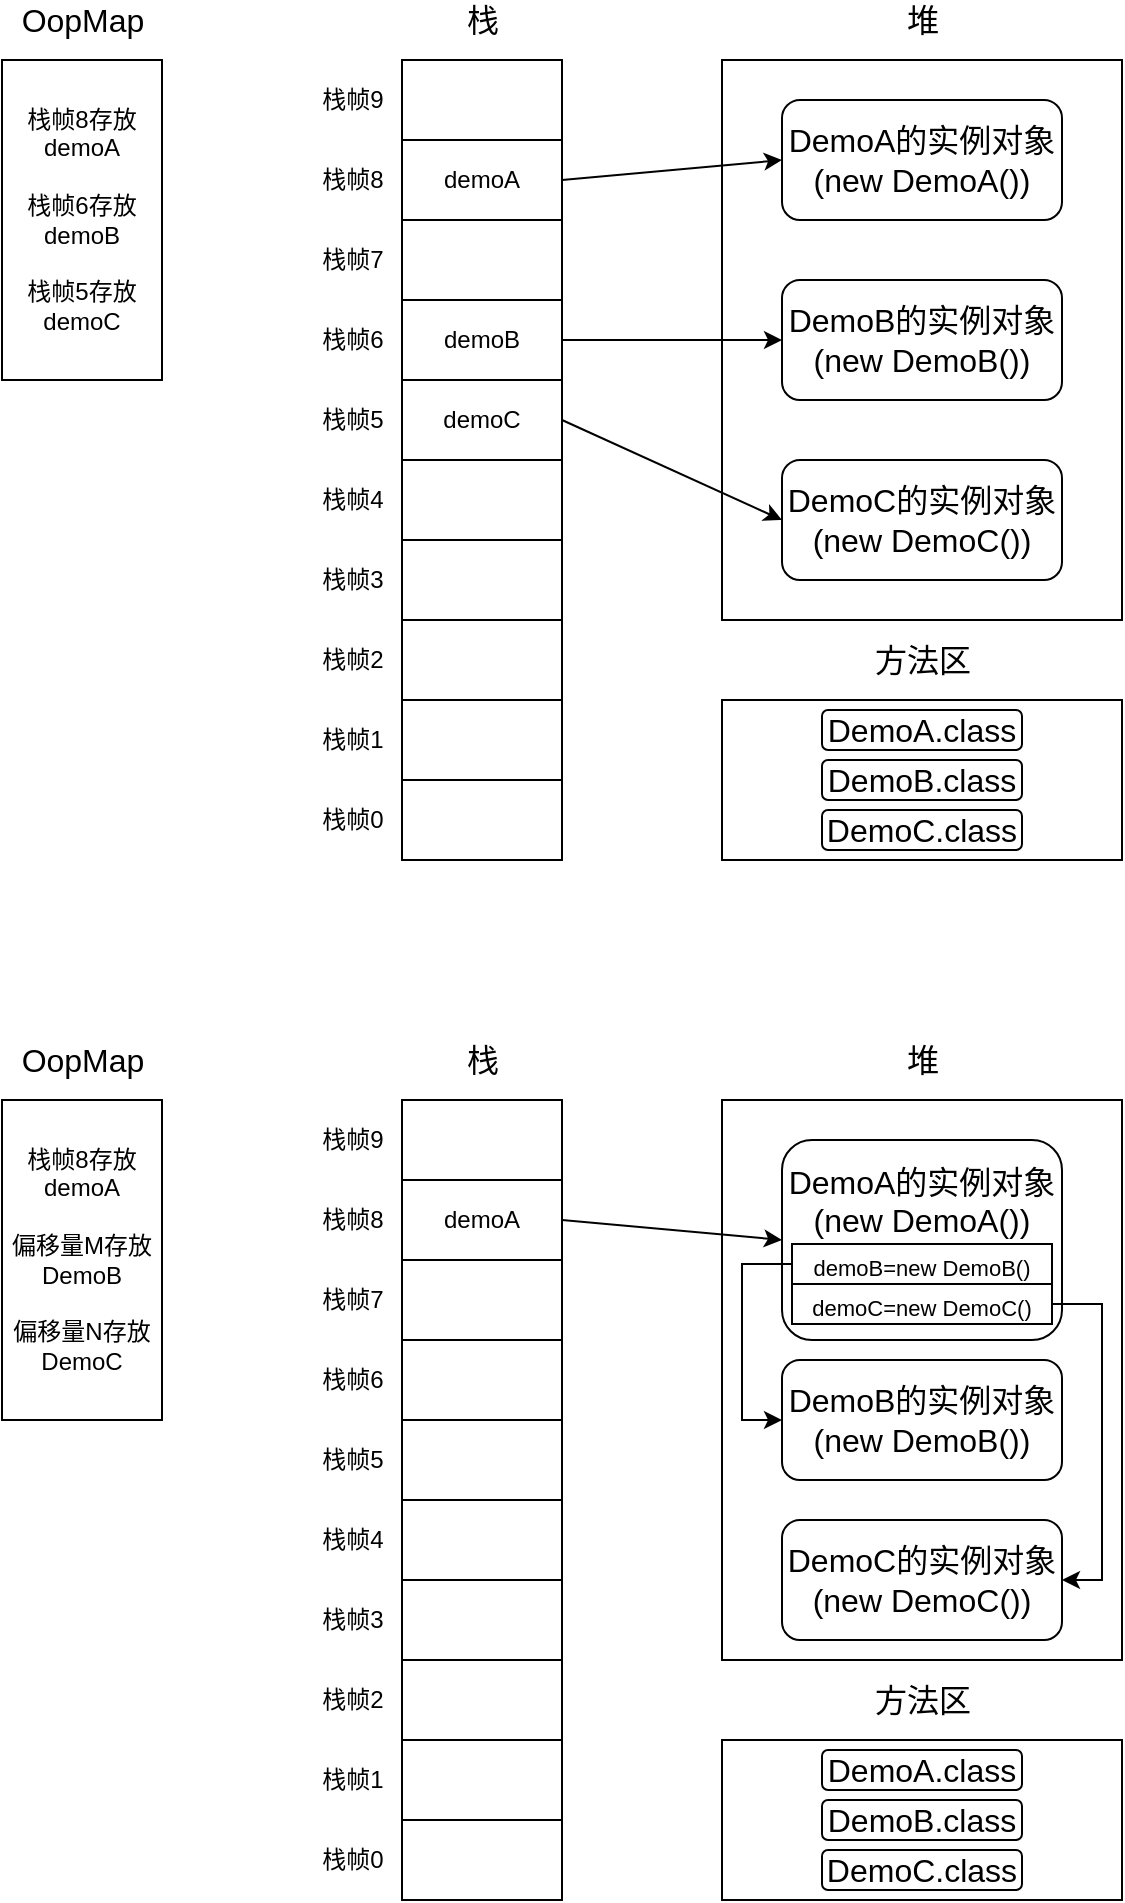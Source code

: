 <mxfile version="15.8.3" type="github">
  <diagram id="N9sIwehjwCReRDpdM8Rw" name="Page-1">
    <mxGraphModel dx="1038" dy="547" grid="1" gridSize="10" guides="1" tooltips="1" connect="1" arrows="1" fold="1" page="1" pageScale="1" pageWidth="827" pageHeight="1169" math="0" shadow="0">
      <root>
        <mxCell id="0" />
        <mxCell id="1" parent="0" />
        <mxCell id="TYSmrWAKZpzlqUq-h0ri-15" value="" style="rounded=0;whiteSpace=wrap;html=1;fontSize=16;" parent="1" vertex="1">
          <mxGeometry x="480" y="120" width="200" height="280" as="geometry" />
        </mxCell>
        <mxCell id="TYSmrWAKZpzlqUq-h0ri-1" value="" style="rounded=0;whiteSpace=wrap;html=1;" parent="1" vertex="1">
          <mxGeometry x="320" y="120" width="80" height="40" as="geometry" />
        </mxCell>
        <mxCell id="TYSmrWAKZpzlqUq-h0ri-2" value="demoA" style="rounded=0;whiteSpace=wrap;html=1;" parent="1" vertex="1">
          <mxGeometry x="320" y="160" width="80" height="40" as="geometry" />
        </mxCell>
        <mxCell id="TYSmrWAKZpzlqUq-h0ri-3" value="" style="rounded=0;whiteSpace=wrap;html=1;" parent="1" vertex="1">
          <mxGeometry x="320" y="200" width="80" height="40" as="geometry" />
        </mxCell>
        <mxCell id="TYSmrWAKZpzlqUq-h0ri-28" style="edgeStyle=none;rounded=0;orthogonalLoop=1;jettySize=auto;html=1;entryX=0;entryY=0.5;entryDx=0;entryDy=0;fontSize=16;exitX=1;exitY=0.5;exitDx=0;exitDy=0;" parent="1" source="TYSmrWAKZpzlqUq-h0ri-4" target="TYSmrWAKZpzlqUq-h0ri-25" edge="1">
          <mxGeometry relative="1" as="geometry" />
        </mxCell>
        <mxCell id="TYSmrWAKZpzlqUq-h0ri-4" value="demoB" style="rounded=0;whiteSpace=wrap;html=1;" parent="1" vertex="1">
          <mxGeometry x="320" y="240" width="80" height="40" as="geometry" />
        </mxCell>
        <mxCell id="TYSmrWAKZpzlqUq-h0ri-29" style="edgeStyle=none;rounded=0;orthogonalLoop=1;jettySize=auto;html=1;entryX=0;entryY=0.5;entryDx=0;entryDy=0;fontSize=16;exitX=1;exitY=0.5;exitDx=0;exitDy=0;" parent="1" source="TYSmrWAKZpzlqUq-h0ri-5" target="TYSmrWAKZpzlqUq-h0ri-26" edge="1">
          <mxGeometry relative="1" as="geometry" />
        </mxCell>
        <mxCell id="TYSmrWAKZpzlqUq-h0ri-5" value="demoC" style="rounded=0;whiteSpace=wrap;html=1;" parent="1" vertex="1">
          <mxGeometry x="320" y="280" width="80" height="40" as="geometry" />
        </mxCell>
        <mxCell id="TYSmrWAKZpzlqUq-h0ri-6" value="" style="rounded=0;whiteSpace=wrap;html=1;" parent="1" vertex="1">
          <mxGeometry x="320" y="320" width="80" height="40" as="geometry" />
        </mxCell>
        <mxCell id="TYSmrWAKZpzlqUq-h0ri-7" value="" style="rounded=0;whiteSpace=wrap;html=1;" parent="1" vertex="1">
          <mxGeometry x="320" y="360" width="80" height="40" as="geometry" />
        </mxCell>
        <mxCell id="TYSmrWAKZpzlqUq-h0ri-8" value="" style="rounded=0;whiteSpace=wrap;html=1;" parent="1" vertex="1">
          <mxGeometry x="320" y="400" width="80" height="40" as="geometry" />
        </mxCell>
        <mxCell id="TYSmrWAKZpzlqUq-h0ri-13" value="&lt;font style=&quot;font-size: 16px&quot;&gt;栈&lt;/font&gt;" style="text;html=1;align=center;verticalAlign=middle;resizable=0;points=[];autosize=1;strokeColor=none;fillColor=none;" parent="1" vertex="1">
          <mxGeometry x="345" y="90" width="30" height="20" as="geometry" />
        </mxCell>
        <mxCell id="TYSmrWAKZpzlqUq-h0ri-20" value="&lt;span style=&quot;font-size: 16px&quot;&gt;堆&lt;/span&gt;" style="text;html=1;align=center;verticalAlign=middle;resizable=0;points=[];autosize=1;strokeColor=none;fillColor=none;" parent="1" vertex="1">
          <mxGeometry x="565" y="90" width="30" height="20" as="geometry" />
        </mxCell>
        <mxCell id="TYSmrWAKZpzlqUq-h0ri-22" value="DemoA的实例对象&lt;br&gt;(new DemoA())" style="rounded=1;whiteSpace=wrap;html=1;fontSize=16;" parent="1" vertex="1">
          <mxGeometry x="510" y="140" width="140" height="60" as="geometry" />
        </mxCell>
        <mxCell id="TYSmrWAKZpzlqUq-h0ri-25" value="DemoB的实例对象&lt;br&gt;(new DemoB())" style="rounded=1;whiteSpace=wrap;html=1;fontSize=16;" parent="1" vertex="1">
          <mxGeometry x="510" y="230" width="140" height="60" as="geometry" />
        </mxCell>
        <mxCell id="TYSmrWAKZpzlqUq-h0ri-26" value="DemoC的实例对象&lt;br&gt;(new DemoC())" style="rounded=1;whiteSpace=wrap;html=1;fontSize=16;" parent="1" vertex="1">
          <mxGeometry x="510" y="320" width="140" height="60" as="geometry" />
        </mxCell>
        <mxCell id="TYSmrWAKZpzlqUq-h0ri-27" style="rounded=0;orthogonalLoop=1;jettySize=auto;html=1;entryX=0;entryY=0.5;entryDx=0;entryDy=0;fontSize=16;exitX=1;exitY=0.5;exitDx=0;exitDy=0;" parent="1" source="TYSmrWAKZpzlqUq-h0ri-2" target="TYSmrWAKZpzlqUq-h0ri-22" edge="1">
          <mxGeometry relative="1" as="geometry" />
        </mxCell>
        <mxCell id="TYSmrWAKZpzlqUq-h0ri-30" value="&lt;font style=&quot;font-size: 16px&quot;&gt;OopMap&lt;/font&gt;" style="text;html=1;align=center;verticalAlign=middle;resizable=0;points=[];autosize=1;strokeColor=none;fillColor=none;" parent="1" vertex="1">
          <mxGeometry x="120" y="90" width="80" height="20" as="geometry" />
        </mxCell>
        <mxCell id="TYSmrWAKZpzlqUq-h0ri-31" value="&lt;span style=&quot;font-size: 16px&quot;&gt;方法区&lt;/span&gt;" style="text;html=1;align=center;verticalAlign=middle;resizable=0;points=[];autosize=1;strokeColor=none;fillColor=none;" parent="1" vertex="1">
          <mxGeometry x="550" y="410" width="60" height="20" as="geometry" />
        </mxCell>
        <mxCell id="TYSmrWAKZpzlqUq-h0ri-32" value="" style="rounded=0;whiteSpace=wrap;html=1;" parent="1" vertex="1">
          <mxGeometry x="320" y="440" width="80" height="40" as="geometry" />
        </mxCell>
        <mxCell id="TYSmrWAKZpzlqUq-h0ri-33" value="" style="rounded=0;whiteSpace=wrap;html=1;" parent="1" vertex="1">
          <mxGeometry x="320" y="480" width="80" height="40" as="geometry" />
        </mxCell>
        <mxCell id="TYSmrWAKZpzlqUq-h0ri-34" value="" style="rounded=0;whiteSpace=wrap;html=1;fontSize=16;" parent="1" vertex="1">
          <mxGeometry x="480" y="440" width="200" height="80" as="geometry" />
        </mxCell>
        <mxCell id="cxPRdGL4TECJUC4Lyo-H-4" value="栈帧1" style="text;html=1;align=center;verticalAlign=middle;resizable=0;points=[];autosize=1;strokeColor=none;fillColor=none;" vertex="1" parent="1">
          <mxGeometry x="270" y="450" width="50" height="20" as="geometry" />
        </mxCell>
        <mxCell id="cxPRdGL4TECJUC4Lyo-H-5" value="栈帧2" style="text;html=1;align=center;verticalAlign=middle;resizable=0;points=[];autosize=1;strokeColor=none;fillColor=none;" vertex="1" parent="1">
          <mxGeometry x="270" y="410" width="50" height="20" as="geometry" />
        </mxCell>
        <mxCell id="cxPRdGL4TECJUC4Lyo-H-6" value="栈帧3" style="text;html=1;align=center;verticalAlign=middle;resizable=0;points=[];autosize=1;strokeColor=none;fillColor=none;" vertex="1" parent="1">
          <mxGeometry x="270" y="370" width="50" height="20" as="geometry" />
        </mxCell>
        <mxCell id="cxPRdGL4TECJUC4Lyo-H-7" value="栈帧4" style="text;html=1;align=center;verticalAlign=middle;resizable=0;points=[];autosize=1;strokeColor=none;fillColor=none;" vertex="1" parent="1">
          <mxGeometry x="270" y="330" width="50" height="20" as="geometry" />
        </mxCell>
        <mxCell id="cxPRdGL4TECJUC4Lyo-H-8" value="栈帧5" style="text;html=1;align=center;verticalAlign=middle;resizable=0;points=[];autosize=1;strokeColor=none;fillColor=none;" vertex="1" parent="1">
          <mxGeometry x="270" y="290" width="50" height="20" as="geometry" />
        </mxCell>
        <mxCell id="cxPRdGL4TECJUC4Lyo-H-9" value="栈帧6" style="text;html=1;align=center;verticalAlign=middle;resizable=0;points=[];autosize=1;strokeColor=none;fillColor=none;" vertex="1" parent="1">
          <mxGeometry x="270" y="250" width="50" height="20" as="geometry" />
        </mxCell>
        <mxCell id="cxPRdGL4TECJUC4Lyo-H-10" value="栈帧7" style="text;html=1;align=center;verticalAlign=middle;resizable=0;points=[];autosize=1;strokeColor=none;fillColor=none;" vertex="1" parent="1">
          <mxGeometry x="270" y="210" width="50" height="20" as="geometry" />
        </mxCell>
        <mxCell id="cxPRdGL4TECJUC4Lyo-H-11" value="栈帧8" style="text;html=1;align=center;verticalAlign=middle;resizable=0;points=[];autosize=1;strokeColor=none;fillColor=none;" vertex="1" parent="1">
          <mxGeometry x="270" y="170" width="50" height="20" as="geometry" />
        </mxCell>
        <mxCell id="cxPRdGL4TECJUC4Lyo-H-12" value="栈帧9" style="text;html=1;align=center;verticalAlign=middle;resizable=0;points=[];autosize=1;strokeColor=none;fillColor=none;" vertex="1" parent="1">
          <mxGeometry x="270" y="130" width="50" height="20" as="geometry" />
        </mxCell>
        <mxCell id="cxPRdGL4TECJUC4Lyo-H-14" value="栈帧0" style="text;html=1;align=center;verticalAlign=middle;resizable=0;points=[];autosize=1;strokeColor=none;fillColor=none;" vertex="1" parent="1">
          <mxGeometry x="270" y="490" width="50" height="20" as="geometry" />
        </mxCell>
        <mxCell id="cxPRdGL4TECJUC4Lyo-H-16" value="栈帧8存放demoA&lt;br&gt;&lt;br&gt;栈帧6存放&lt;br&gt;demoB&lt;br&gt;&lt;br&gt;栈帧5存放demoC" style="rounded=0;whiteSpace=wrap;html=1;" vertex="1" parent="1">
          <mxGeometry x="120" y="120" width="80" height="160" as="geometry" />
        </mxCell>
        <mxCell id="cxPRdGL4TECJUC4Lyo-H-17" value="DemoA.class" style="rounded=1;whiteSpace=wrap;html=1;fontSize=16;" vertex="1" parent="1">
          <mxGeometry x="530" y="445" width="100" height="20" as="geometry" />
        </mxCell>
        <mxCell id="cxPRdGL4TECJUC4Lyo-H-18" value="DemoB.class" style="rounded=1;whiteSpace=wrap;html=1;fontSize=16;" vertex="1" parent="1">
          <mxGeometry x="530" y="470" width="100" height="20" as="geometry" />
        </mxCell>
        <mxCell id="cxPRdGL4TECJUC4Lyo-H-19" value="DemoC.class" style="rounded=1;whiteSpace=wrap;html=1;fontSize=16;" vertex="1" parent="1">
          <mxGeometry x="530" y="495" width="100" height="20" as="geometry" />
        </mxCell>
        <mxCell id="cxPRdGL4TECJUC4Lyo-H-20" value="" style="rounded=0;whiteSpace=wrap;html=1;fontSize=16;" vertex="1" parent="1">
          <mxGeometry x="480" y="640" width="200" height="280" as="geometry" />
        </mxCell>
        <mxCell id="cxPRdGL4TECJUC4Lyo-H-21" value="" style="rounded=0;whiteSpace=wrap;html=1;" vertex="1" parent="1">
          <mxGeometry x="320" y="640" width="80" height="40" as="geometry" />
        </mxCell>
        <mxCell id="cxPRdGL4TECJUC4Lyo-H-22" value="demoA" style="rounded=0;whiteSpace=wrap;html=1;" vertex="1" parent="1">
          <mxGeometry x="320" y="680" width="80" height="40" as="geometry" />
        </mxCell>
        <mxCell id="cxPRdGL4TECJUC4Lyo-H-23" value="" style="rounded=0;whiteSpace=wrap;html=1;" vertex="1" parent="1">
          <mxGeometry x="320" y="720" width="80" height="40" as="geometry" />
        </mxCell>
        <mxCell id="cxPRdGL4TECJUC4Lyo-H-25" value="" style="rounded=0;whiteSpace=wrap;html=1;" vertex="1" parent="1">
          <mxGeometry x="320" y="760" width="80" height="40" as="geometry" />
        </mxCell>
        <mxCell id="cxPRdGL4TECJUC4Lyo-H-27" value="" style="rounded=0;whiteSpace=wrap;html=1;" vertex="1" parent="1">
          <mxGeometry x="320" y="800" width="80" height="40" as="geometry" />
        </mxCell>
        <mxCell id="cxPRdGL4TECJUC4Lyo-H-28" value="" style="rounded=0;whiteSpace=wrap;html=1;" vertex="1" parent="1">
          <mxGeometry x="320" y="840" width="80" height="40" as="geometry" />
        </mxCell>
        <mxCell id="cxPRdGL4TECJUC4Lyo-H-29" value="" style="rounded=0;whiteSpace=wrap;html=1;" vertex="1" parent="1">
          <mxGeometry x="320" y="880" width="80" height="40" as="geometry" />
        </mxCell>
        <mxCell id="cxPRdGL4TECJUC4Lyo-H-30" value="" style="rounded=0;whiteSpace=wrap;html=1;" vertex="1" parent="1">
          <mxGeometry x="320" y="920" width="80" height="40" as="geometry" />
        </mxCell>
        <mxCell id="cxPRdGL4TECJUC4Lyo-H-31" value="&lt;font style=&quot;font-size: 16px&quot;&gt;栈&lt;/font&gt;" style="text;html=1;align=center;verticalAlign=middle;resizable=0;points=[];autosize=1;strokeColor=none;fillColor=none;" vertex="1" parent="1">
          <mxGeometry x="345" y="610" width="30" height="20" as="geometry" />
        </mxCell>
        <mxCell id="cxPRdGL4TECJUC4Lyo-H-32" value="&lt;span style=&quot;font-size: 16px&quot;&gt;堆&lt;/span&gt;" style="text;html=1;align=center;verticalAlign=middle;resizable=0;points=[];autosize=1;strokeColor=none;fillColor=none;" vertex="1" parent="1">
          <mxGeometry x="565" y="610" width="30" height="20" as="geometry" />
        </mxCell>
        <mxCell id="cxPRdGL4TECJUC4Lyo-H-33" value="DemoA的实例对象&lt;br&gt;(new DemoA())&lt;br&gt;&lt;br&gt;&lt;br&gt;" style="rounded=1;whiteSpace=wrap;html=1;fontSize=16;" vertex="1" parent="1">
          <mxGeometry x="510" y="660" width="140" height="100" as="geometry" />
        </mxCell>
        <mxCell id="cxPRdGL4TECJUC4Lyo-H-34" value="DemoB的实例对象&lt;br&gt;(new DemoB())" style="rounded=1;whiteSpace=wrap;html=1;fontSize=16;" vertex="1" parent="1">
          <mxGeometry x="510" y="770" width="140" height="60" as="geometry" />
        </mxCell>
        <mxCell id="cxPRdGL4TECJUC4Lyo-H-35" value="DemoC的实例对象&lt;br&gt;(new DemoC())" style="rounded=1;whiteSpace=wrap;html=1;fontSize=16;" vertex="1" parent="1">
          <mxGeometry x="510" y="850" width="140" height="60" as="geometry" />
        </mxCell>
        <mxCell id="cxPRdGL4TECJUC4Lyo-H-36" style="rounded=0;orthogonalLoop=1;jettySize=auto;html=1;entryX=0;entryY=0.5;entryDx=0;entryDy=0;fontSize=16;exitX=1;exitY=0.5;exitDx=0;exitDy=0;" edge="1" parent="1" source="cxPRdGL4TECJUC4Lyo-H-22" target="cxPRdGL4TECJUC4Lyo-H-33">
          <mxGeometry relative="1" as="geometry" />
        </mxCell>
        <mxCell id="cxPRdGL4TECJUC4Lyo-H-37" value="&lt;font style=&quot;font-size: 16px&quot;&gt;OopMap&lt;/font&gt;" style="text;html=1;align=center;verticalAlign=middle;resizable=0;points=[];autosize=1;strokeColor=none;fillColor=none;" vertex="1" parent="1">
          <mxGeometry x="120" y="610" width="80" height="20" as="geometry" />
        </mxCell>
        <mxCell id="cxPRdGL4TECJUC4Lyo-H-38" value="&lt;span style=&quot;font-size: 16px&quot;&gt;方法区&lt;/span&gt;" style="text;html=1;align=center;verticalAlign=middle;resizable=0;points=[];autosize=1;strokeColor=none;fillColor=none;" vertex="1" parent="1">
          <mxGeometry x="550" y="930" width="60" height="20" as="geometry" />
        </mxCell>
        <mxCell id="cxPRdGL4TECJUC4Lyo-H-39" value="" style="rounded=0;whiteSpace=wrap;html=1;" vertex="1" parent="1">
          <mxGeometry x="320" y="960" width="80" height="40" as="geometry" />
        </mxCell>
        <mxCell id="cxPRdGL4TECJUC4Lyo-H-40" value="" style="rounded=0;whiteSpace=wrap;html=1;" vertex="1" parent="1">
          <mxGeometry x="320" y="1000" width="80" height="40" as="geometry" />
        </mxCell>
        <mxCell id="cxPRdGL4TECJUC4Lyo-H-41" value="" style="rounded=0;whiteSpace=wrap;html=1;fontSize=16;" vertex="1" parent="1">
          <mxGeometry x="480" y="960" width="200" height="80" as="geometry" />
        </mxCell>
        <mxCell id="cxPRdGL4TECJUC4Lyo-H-42" value="栈帧1" style="text;html=1;align=center;verticalAlign=middle;resizable=0;points=[];autosize=1;strokeColor=none;fillColor=none;" vertex="1" parent="1">
          <mxGeometry x="270" y="970" width="50" height="20" as="geometry" />
        </mxCell>
        <mxCell id="cxPRdGL4TECJUC4Lyo-H-43" value="栈帧2" style="text;html=1;align=center;verticalAlign=middle;resizable=0;points=[];autosize=1;strokeColor=none;fillColor=none;" vertex="1" parent="1">
          <mxGeometry x="270" y="930" width="50" height="20" as="geometry" />
        </mxCell>
        <mxCell id="cxPRdGL4TECJUC4Lyo-H-44" value="栈帧3" style="text;html=1;align=center;verticalAlign=middle;resizable=0;points=[];autosize=1;strokeColor=none;fillColor=none;" vertex="1" parent="1">
          <mxGeometry x="270" y="890" width="50" height="20" as="geometry" />
        </mxCell>
        <mxCell id="cxPRdGL4TECJUC4Lyo-H-45" value="栈帧4" style="text;html=1;align=center;verticalAlign=middle;resizable=0;points=[];autosize=1;strokeColor=none;fillColor=none;" vertex="1" parent="1">
          <mxGeometry x="270" y="850" width="50" height="20" as="geometry" />
        </mxCell>
        <mxCell id="cxPRdGL4TECJUC4Lyo-H-46" value="栈帧5" style="text;html=1;align=center;verticalAlign=middle;resizable=0;points=[];autosize=1;strokeColor=none;fillColor=none;" vertex="1" parent="1">
          <mxGeometry x="270" y="810" width="50" height="20" as="geometry" />
        </mxCell>
        <mxCell id="cxPRdGL4TECJUC4Lyo-H-47" value="栈帧6" style="text;html=1;align=center;verticalAlign=middle;resizable=0;points=[];autosize=1;strokeColor=none;fillColor=none;" vertex="1" parent="1">
          <mxGeometry x="270" y="770" width="50" height="20" as="geometry" />
        </mxCell>
        <mxCell id="cxPRdGL4TECJUC4Lyo-H-48" value="栈帧7" style="text;html=1;align=center;verticalAlign=middle;resizable=0;points=[];autosize=1;strokeColor=none;fillColor=none;" vertex="1" parent="1">
          <mxGeometry x="270" y="730" width="50" height="20" as="geometry" />
        </mxCell>
        <mxCell id="cxPRdGL4TECJUC4Lyo-H-49" value="栈帧8" style="text;html=1;align=center;verticalAlign=middle;resizable=0;points=[];autosize=1;strokeColor=none;fillColor=none;" vertex="1" parent="1">
          <mxGeometry x="270" y="690" width="50" height="20" as="geometry" />
        </mxCell>
        <mxCell id="cxPRdGL4TECJUC4Lyo-H-50" value="栈帧9" style="text;html=1;align=center;verticalAlign=middle;resizable=0;points=[];autosize=1;strokeColor=none;fillColor=none;" vertex="1" parent="1">
          <mxGeometry x="270" y="650" width="50" height="20" as="geometry" />
        </mxCell>
        <mxCell id="cxPRdGL4TECJUC4Lyo-H-51" value="栈帧0" style="text;html=1;align=center;verticalAlign=middle;resizable=0;points=[];autosize=1;strokeColor=none;fillColor=none;" vertex="1" parent="1">
          <mxGeometry x="270" y="1010" width="50" height="20" as="geometry" />
        </mxCell>
        <mxCell id="cxPRdGL4TECJUC4Lyo-H-52" value="栈帧8存放demoA&lt;br&gt;&lt;br&gt;偏移量M存放&lt;br&gt;DemoB&lt;br&gt;&lt;br&gt;偏移量N存放DemoC" style="rounded=0;whiteSpace=wrap;html=1;" vertex="1" parent="1">
          <mxGeometry x="120" y="640" width="80" height="160" as="geometry" />
        </mxCell>
        <mxCell id="cxPRdGL4TECJUC4Lyo-H-53" value="DemoA.class" style="rounded=1;whiteSpace=wrap;html=1;fontSize=16;" vertex="1" parent="1">
          <mxGeometry x="530" y="965" width="100" height="20" as="geometry" />
        </mxCell>
        <mxCell id="cxPRdGL4TECJUC4Lyo-H-54" value="DemoB.class" style="rounded=1;whiteSpace=wrap;html=1;fontSize=16;" vertex="1" parent="1">
          <mxGeometry x="530" y="990" width="100" height="20" as="geometry" />
        </mxCell>
        <mxCell id="cxPRdGL4TECJUC4Lyo-H-55" value="DemoC.class" style="rounded=1;whiteSpace=wrap;html=1;fontSize=16;" vertex="1" parent="1">
          <mxGeometry x="530" y="1015" width="100" height="20" as="geometry" />
        </mxCell>
        <mxCell id="cxPRdGL4TECJUC4Lyo-H-57" value="&lt;font style=&quot;font-size: 11px&quot;&gt;demoB=new DemoB()&lt;/font&gt;" style="rounded=0;whiteSpace=wrap;html=1;fontSize=16;" vertex="1" parent="1">
          <mxGeometry x="515" y="712" width="130" height="20" as="geometry" />
        </mxCell>
        <mxCell id="cxPRdGL4TECJUC4Lyo-H-60" style="edgeStyle=orthogonalEdgeStyle;rounded=0;orthogonalLoop=1;jettySize=auto;html=1;entryX=1;entryY=0.5;entryDx=0;entryDy=0;fontSize=11;exitX=1;exitY=0.5;exitDx=0;exitDy=0;" edge="1" parent="1" source="cxPRdGL4TECJUC4Lyo-H-58" target="cxPRdGL4TECJUC4Lyo-H-35">
          <mxGeometry relative="1" as="geometry" />
        </mxCell>
        <mxCell id="cxPRdGL4TECJUC4Lyo-H-58" value="&lt;font style=&quot;font-size: 11px&quot;&gt;demoC=new DemoC()&lt;/font&gt;" style="rounded=0;whiteSpace=wrap;html=1;fontSize=16;" vertex="1" parent="1">
          <mxGeometry x="515" y="732" width="130" height="20" as="geometry" />
        </mxCell>
        <mxCell id="cxPRdGL4TECJUC4Lyo-H-59" value="" style="endArrow=classic;html=1;rounded=0;fontSize=11;exitX=0;exitY=0.5;exitDx=0;exitDy=0;edgeStyle=orthogonalEdgeStyle;entryX=0;entryY=0.5;entryDx=0;entryDy=0;" edge="1" parent="1" source="cxPRdGL4TECJUC4Lyo-H-57" target="cxPRdGL4TECJUC4Lyo-H-34">
          <mxGeometry width="50" height="50" relative="1" as="geometry">
            <mxPoint x="390" y="730" as="sourcePoint" />
            <mxPoint x="440" y="770" as="targetPoint" />
            <Array as="points">
              <mxPoint x="490" y="722" />
              <mxPoint x="490" y="800" />
            </Array>
          </mxGeometry>
        </mxCell>
      </root>
    </mxGraphModel>
  </diagram>
</mxfile>
